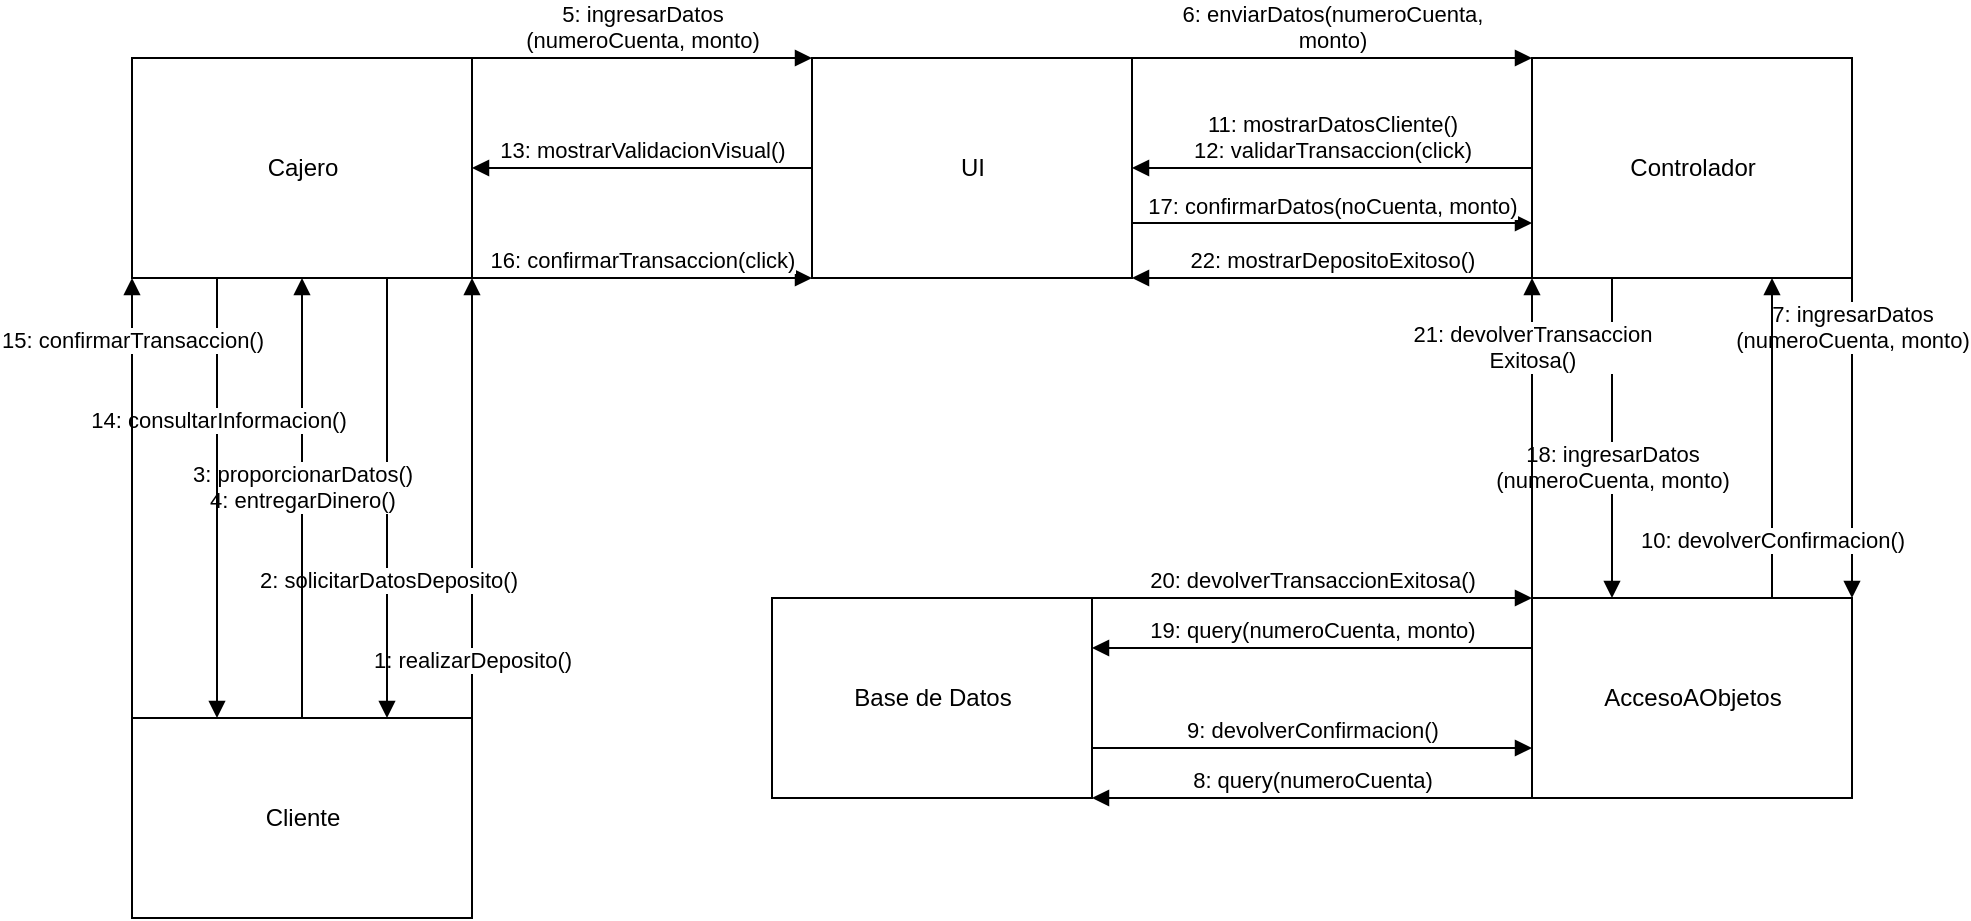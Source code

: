 <mxfile version="13.9.6" type="google"><diagram name="Page-1" id="929967ad-93f9-6ef4-fab6-5d389245f69c"><mxGraphModel dx="795" dy="478" grid="1" gridSize="10" guides="1" tooltips="1" connect="1" arrows="1" fold="1" page="1" pageScale="1.5" pageWidth="1169" pageHeight="826" background="none" math="0" shadow="0"><root><mxCell id="0" style=";html=1;"/><mxCell id="1" style=";html=1;" parent="0"/><mxCell id="m9XbVziNE9q9JUObsaaY-10" value="Cajero" style="html=1;" parent="1" vertex="1"><mxGeometry x="700" y="470" width="170" height="110" as="geometry"/></mxCell><mxCell id="m9XbVziNE9q9JUObsaaY-11" value="UI" style="html=1;" parent="1" vertex="1"><mxGeometry x="1040" y="470" width="160" height="110" as="geometry"/></mxCell><mxCell id="m9XbVziNE9q9JUObsaaY-12" value="Controlador" style="html=1;" parent="1" vertex="1"><mxGeometry x="1400" y="470" width="160" height="110" as="geometry"/></mxCell><mxCell id="m9XbVziNE9q9JUObsaaY-13" value="AccesoAObjetos" style="html=1;" parent="1" vertex="1"><mxGeometry x="1400" y="740" width="160" height="100" as="geometry"/></mxCell><mxCell id="m9XbVziNE9q9JUObsaaY-14" value="Base de Datos" style="html=1;" parent="1" vertex="1"><mxGeometry x="1020" y="740" width="160" height="100" as="geometry"/></mxCell><mxCell id="m9XbVziNE9q9JUObsaaY-15" value="5: ingresarDatos&lt;br&gt;(numeroCuenta, monto)" style="html=1;verticalAlign=bottom;endArrow=block;exitX=1;exitY=0;exitDx=0;exitDy=0;entryX=0;entryY=0;entryDx=0;entryDy=0;" parent="1" source="m9XbVziNE9q9JUObsaaY-10" target="m9XbVziNE9q9JUObsaaY-11" edge="1"><mxGeometry width="80" relative="1" as="geometry"><mxPoint x="1160" y="560" as="sourcePoint"/><mxPoint x="1240" y="560" as="targetPoint"/></mxGeometry></mxCell><mxCell id="m9XbVziNE9q9JUObsaaY-16" value="6: enviarDatos(numeroCuenta,&lt;br&gt;monto)" style="html=1;verticalAlign=bottom;endArrow=block;exitX=1;exitY=0;exitDx=0;exitDy=0;entryX=0;entryY=0;entryDx=0;entryDy=0;" parent="1" source="m9XbVziNE9q9JUObsaaY-11" target="m9XbVziNE9q9JUObsaaY-12" edge="1"><mxGeometry width="80" relative="1" as="geometry"><mxPoint x="1199" y="505" as="sourcePoint"/><mxPoint x="1399" y="505" as="targetPoint"/></mxGeometry></mxCell><mxCell id="m9XbVziNE9q9JUObsaaY-18" value="7: ingresarDatos&lt;br&gt;(numeroCuenta, monto)" style="html=1;verticalAlign=bottom;endArrow=block;exitX=1;exitY=1;exitDx=0;exitDy=0;entryX=1;entryY=0;entryDx=0;entryDy=0;" parent="1" source="m9XbVziNE9q9JUObsaaY-12" target="m9XbVziNE9q9JUObsaaY-13" edge="1"><mxGeometry x="-0.5" width="80" relative="1" as="geometry"><mxPoint x="1430" y="570" as="sourcePoint"/><mxPoint x="1510" y="570" as="targetPoint"/><mxPoint as="offset"/></mxGeometry></mxCell><mxCell id="m9XbVziNE9q9JUObsaaY-22" value="8: query(numeroCuenta)" style="html=1;verticalAlign=bottom;endArrow=block;exitX=0;exitY=1;exitDx=0;exitDy=0;entryX=1;entryY=1;entryDx=0;entryDy=0;" parent="1" source="m9XbVziNE9q9JUObsaaY-13" target="m9XbVziNE9q9JUObsaaY-14" edge="1"><mxGeometry width="80" relative="1" as="geometry"><mxPoint x="1230" y="820" as="sourcePoint"/><mxPoint x="1310" y="820" as="targetPoint"/></mxGeometry></mxCell><mxCell id="m9XbVziNE9q9JUObsaaY-23" value="9: devolverConfirmacion()" style="html=1;verticalAlign=bottom;endArrow=block;exitX=1;exitY=0.75;exitDx=0;exitDy=0;entryX=0;entryY=0.75;entryDx=0;entryDy=0;" parent="1" source="m9XbVziNE9q9JUObsaaY-14" target="m9XbVziNE9q9JUObsaaY-13" edge="1"><mxGeometry width="80" relative="1" as="geometry"><mxPoint x="1230" y="760" as="sourcePoint"/><mxPoint x="1310" y="760" as="targetPoint"/></mxGeometry></mxCell><mxCell id="m9XbVziNE9q9JUObsaaY-24" value="10: devolverConfirmacion()" style="html=1;verticalAlign=bottom;endArrow=block;entryX=0.75;entryY=1;entryDx=0;entryDy=0;exitX=0.75;exitY=0;exitDx=0;exitDy=0;" parent="1" source="m9XbVziNE9q9JUObsaaY-13" target="m9XbVziNE9q9JUObsaaY-12" edge="1"><mxGeometry x="-0.75" width="80" relative="1" as="geometry"><mxPoint x="1440" y="740" as="sourcePoint"/><mxPoint x="1260" y="620" as="targetPoint"/><mxPoint as="offset"/></mxGeometry></mxCell><mxCell id="m9XbVziNE9q9JUObsaaY-25" value="11: mostrarDatosCliente()&lt;br&gt;12: validarTransaccion(click)" style="html=1;verticalAlign=bottom;endArrow=block;entryX=1;entryY=0.5;entryDx=0;entryDy=0;" parent="1" source="m9XbVziNE9q9JUObsaaY-12" target="m9XbVziNE9q9JUObsaaY-11" edge="1"><mxGeometry width="80" relative="1" as="geometry"><mxPoint x="1180" y="620" as="sourcePoint"/><mxPoint x="1260" y="620" as="targetPoint"/></mxGeometry></mxCell><mxCell id="m9XbVziNE9q9JUObsaaY-26" value="Cliente" style="html=1;" parent="1" vertex="1"><mxGeometry x="700" y="800" width="170" height="100" as="geometry"/></mxCell><mxCell id="m9XbVziNE9q9JUObsaaY-27" value="1: realizarDeposito()" style="html=1;verticalAlign=bottom;endArrow=block;exitX=1;exitY=0;exitDx=0;exitDy=0;entryX=1;entryY=1;entryDx=0;entryDy=0;" parent="1" source="m9XbVziNE9q9JUObsaaY-26" target="m9XbVziNE9q9JUObsaaY-10" edge="1"><mxGeometry x="-0.818" width="80" relative="1" as="geometry"><mxPoint x="880" y="480" as="sourcePoint"/><mxPoint x="960" y="480" as="targetPoint"/><mxPoint as="offset"/></mxGeometry></mxCell><mxCell id="m9XbVziNE9q9JUObsaaY-28" value="2: solicitarDatosDeposito()" style="html=1;verticalAlign=bottom;endArrow=block;exitX=0.75;exitY=1;exitDx=0;exitDy=0;entryX=0.75;entryY=0;entryDx=0;entryDy=0;" parent="1" source="m9XbVziNE9q9JUObsaaY-10" target="m9XbVziNE9q9JUObsaaY-26" edge="1"><mxGeometry x="0.455" width="80" relative="1" as="geometry"><mxPoint x="880" y="480" as="sourcePoint"/><mxPoint x="960" y="480" as="targetPoint"/><mxPoint as="offset"/></mxGeometry></mxCell><mxCell id="m9XbVziNE9q9JUObsaaY-29" value="3: proporcionarDatos()&lt;br&gt;4: entregarDinero()" style="html=1;verticalAlign=bottom;endArrow=block;entryX=0.5;entryY=1;entryDx=0;entryDy=0;exitX=0.5;exitY=0;exitDx=0;exitDy=0;" parent="1" source="m9XbVziNE9q9JUObsaaY-26" target="m9XbVziNE9q9JUObsaaY-10" edge="1"><mxGeometry x="-0.091" width="80" relative="1" as="geometry"><mxPoint x="880" y="480" as="sourcePoint"/><mxPoint x="960" y="480" as="targetPoint"/><mxPoint as="offset"/></mxGeometry></mxCell><mxCell id="m9XbVziNE9q9JUObsaaY-31" value="17: confirmarDatos(noCuenta, monto)" style="html=1;verticalAlign=bottom;endArrow=block;entryX=0;entryY=0.75;entryDx=0;entryDy=0;exitX=1;exitY=0.75;exitDx=0;exitDy=0;" parent="1" source="m9XbVziNE9q9JUObsaaY-11" target="m9XbVziNE9q9JUObsaaY-12" edge="1"><mxGeometry width="80" relative="1" as="geometry"><mxPoint x="1380" y="640" as="sourcePoint"/><mxPoint x="1230" y="600" as="targetPoint"/></mxGeometry></mxCell><mxCell id="AkkAJ5mjwiBl6GuAmSK4-1" value="13: mostrarValidacionVisual()" style="html=1;verticalAlign=bottom;endArrow=block;entryX=1;entryY=0.5;entryDx=0;entryDy=0;exitX=0;exitY=0.5;exitDx=0;exitDy=0;" parent="1" source="m9XbVziNE9q9JUObsaaY-11" target="m9XbVziNE9q9JUObsaaY-10" edge="1"><mxGeometry width="80" relative="1" as="geometry"><mxPoint x="1100" y="680" as="sourcePoint"/><mxPoint x="1180" y="680" as="targetPoint"/></mxGeometry></mxCell><mxCell id="AkkAJ5mjwiBl6GuAmSK4-2" value="14: consultarInformacion()" style="html=1;verticalAlign=bottom;endArrow=block;exitX=0.25;exitY=1;exitDx=0;exitDy=0;entryX=0.25;entryY=0;entryDx=0;entryDy=0;" parent="1" source="m9XbVziNE9q9JUObsaaY-10" target="m9XbVziNE9q9JUObsaaY-26" edge="1"><mxGeometry x="-0.273" width="80" relative="1" as="geometry"><mxPoint x="950" y="680" as="sourcePoint"/><mxPoint x="1030" y="680" as="targetPoint"/><mxPoint as="offset"/></mxGeometry></mxCell><mxCell id="AkkAJ5mjwiBl6GuAmSK4-3" value="15: confirmarTransaccion()" style="html=1;verticalAlign=bottom;endArrow=block;exitX=0;exitY=0;exitDx=0;exitDy=0;entryX=0;entryY=1;entryDx=0;entryDy=0;" parent="1" source="m9XbVziNE9q9JUObsaaY-26" target="m9XbVziNE9q9JUObsaaY-10" edge="1"><mxGeometry x="0.636" width="80" relative="1" as="geometry"><mxPoint x="950" y="680" as="sourcePoint"/><mxPoint x="1030" y="680" as="targetPoint"/><mxPoint as="offset"/></mxGeometry></mxCell><mxCell id="AkkAJ5mjwiBl6GuAmSK4-4" value="16: confirmarTransaccion(click)" style="html=1;verticalAlign=bottom;endArrow=block;exitX=1;exitY=1;exitDx=0;exitDy=0;entryX=0;entryY=1;entryDx=0;entryDy=0;" parent="1" source="m9XbVziNE9q9JUObsaaY-10" target="m9XbVziNE9q9JUObsaaY-11" edge="1"><mxGeometry width="80" relative="1" as="geometry"><mxPoint x="950" y="650" as="sourcePoint"/><mxPoint x="1030" y="650" as="targetPoint"/></mxGeometry></mxCell><mxCell id="AkkAJ5mjwiBl6GuAmSK4-5" value="18: ingresarDatos&lt;br&gt;(numeroCuenta, monto)" style="html=1;verticalAlign=bottom;endArrow=block;exitX=0.25;exitY=1;exitDx=0;exitDy=0;entryX=0.25;entryY=0;entryDx=0;entryDy=0;" parent="1" source="m9XbVziNE9q9JUObsaaY-12" target="m9XbVziNE9q9JUObsaaY-13" edge="1"><mxGeometry x="0.375" width="80" relative="1" as="geometry"><mxPoint x="1350" y="650" as="sourcePoint"/><mxPoint x="1430" y="650" as="targetPoint"/><mxPoint as="offset"/></mxGeometry></mxCell><mxCell id="AkkAJ5mjwiBl6GuAmSK4-6" value="19: query(numeroCuenta, monto)" style="html=1;verticalAlign=bottom;endArrow=block;exitX=0;exitY=0.25;exitDx=0;exitDy=0;entryX=1;entryY=0.25;entryDx=0;entryDy=0;" parent="1" source="m9XbVziNE9q9JUObsaaY-13" target="m9XbVziNE9q9JUObsaaY-14" edge="1"><mxGeometry width="80" relative="1" as="geometry"><mxPoint x="1350" y="650" as="sourcePoint"/><mxPoint x="1430" y="650" as="targetPoint"/></mxGeometry></mxCell><mxCell id="AkkAJ5mjwiBl6GuAmSK4-7" value="20: devolverTransaccionExitosa()" style="html=1;verticalAlign=bottom;endArrow=block;exitX=1;exitY=0;exitDx=0;exitDy=0;entryX=0;entryY=0;entryDx=0;entryDy=0;" parent="1" source="m9XbVziNE9q9JUObsaaY-14" target="m9XbVziNE9q9JUObsaaY-13" edge="1"><mxGeometry width="80" relative="1" as="geometry"><mxPoint x="1350" y="650" as="sourcePoint"/><mxPoint x="1430" y="650" as="targetPoint"/></mxGeometry></mxCell><mxCell id="AkkAJ5mjwiBl6GuAmSK4-8" value="21: devolverTransaccion&lt;br&gt;Exitosa()" style="html=1;verticalAlign=bottom;endArrow=block;exitX=0;exitY=0;exitDx=0;exitDy=0;entryX=0;entryY=1;entryDx=0;entryDy=0;" parent="1" source="m9XbVziNE9q9JUObsaaY-13" target="m9XbVziNE9q9JUObsaaY-12" edge="1"><mxGeometry x="0.375" width="80" relative="1" as="geometry"><mxPoint x="1350" y="650" as="sourcePoint"/><mxPoint x="1430" y="650" as="targetPoint"/><mxPoint as="offset"/></mxGeometry></mxCell><mxCell id="AkkAJ5mjwiBl6GuAmSK4-9" value="22: mostrarDepositoExitoso()" style="html=1;verticalAlign=bottom;endArrow=block;exitX=0;exitY=1;exitDx=0;exitDy=0;entryX=1;entryY=1;entryDx=0;entryDy=0;" parent="1" source="m9XbVziNE9q9JUObsaaY-12" target="m9XbVziNE9q9JUObsaaY-11" edge="1"><mxGeometry width="80" relative="1" as="geometry"><mxPoint x="1290" y="650" as="sourcePoint"/><mxPoint x="1370" y="650" as="targetPoint"/></mxGeometry></mxCell></root></mxGraphModel></diagram></mxfile>